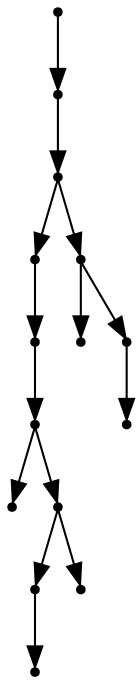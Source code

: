 digraph {
  14 [shape=point];
  13 [shape=point];
  12 [shape=point];
  7 [shape=point];
  6 [shape=point];
  5 [shape=point];
  0 [shape=point];
  4 [shape=point];
  2 [shape=point];
  1 [shape=point];
  3 [shape=point];
  11 [shape=point];
  8 [shape=point];
  10 [shape=point];
  9 [shape=point];
14 -> 13;
13 -> 12;
12 -> 7;
7 -> 6;
6 -> 5;
5 -> 0;
5 -> 4;
4 -> 2;
2 -> 1;
4 -> 3;
12 -> 11;
11 -> 8;
11 -> 10;
10 -> 9;
}

